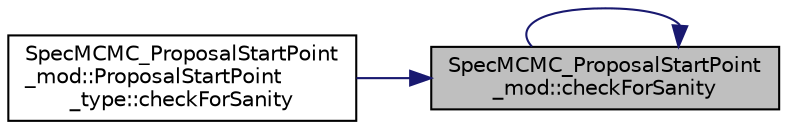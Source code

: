 digraph "SpecMCMC_ProposalStartPoint_mod::checkForSanity"
{
 // LATEX_PDF_SIZE
  edge [fontname="Helvetica",fontsize="10",labelfontname="Helvetica",labelfontsize="10"];
  node [fontname="Helvetica",fontsize="10",shape=record];
  rankdir="RL";
  Node1 [label="SpecMCMC_ProposalStartPoint\l_mod::checkForSanity",height=0.2,width=0.4,color="black", fillcolor="grey75", style="filled", fontcolor="black",tooltip=" "];
  Node1 -> Node2 [dir="back",color="midnightblue",fontsize="10",style="solid",fontname="Helvetica"];
  Node2 [label="SpecMCMC_ProposalStartPoint\l_mod::ProposalStartPoint\l_type::checkForSanity",height=0.2,width=0.4,color="black", fillcolor="white", style="filled",URL="$structSpecMCMC__ProposalStartPoint__mod_1_1ProposalStartPoint__type.html#a8bcfa4c3cffba7ea246b7985025c8575",tooltip=" "];
  Node1 -> Node1 [dir="back",color="midnightblue",fontsize="10",style="solid",fontname="Helvetica"];
}
